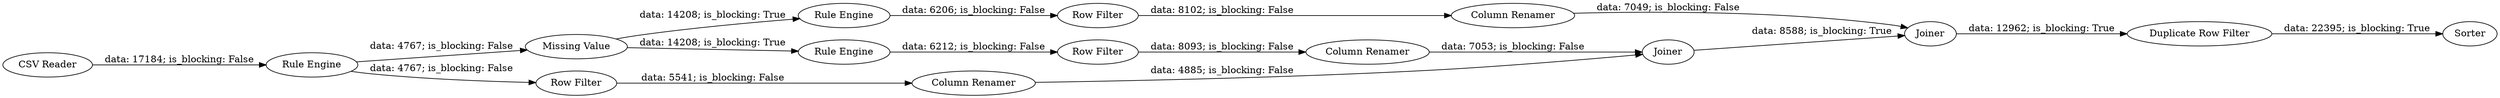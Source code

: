 digraph {
	"1139945659158762602_5" [label="Rule Engine"]
	"1139945659158762602_4" [label="Missing Value"]
	"1139945659158762602_11" [label="Row Filter"]
	"1139945659158762602_2" [label="CSV Reader"]
	"1139945659158762602_13" [label=Joiner]
	"1139945659158762602_9" [label="Column Renamer"]
	"1139945659158762602_10" [label="Column Renamer"]
	"1139945659158762602_14" [label=Joiner]
	"1139945659158762602_3" [label="Rule Engine"]
	"1139945659158762602_6" [label="Rule Engine"]
	"1139945659158762602_15" [label="Duplicate Row Filter"]
	"1139945659158762602_12" [label="Column Renamer"]
	"1139945659158762602_7" [label="Row Filter"]
	"1139945659158762602_16" [label=Sorter]
	"1139945659158762602_8" [label="Row Filter"]
	"1139945659158762602_14" -> "1139945659158762602_15" [label="data: 12962; is_blocking: True"]
	"1139945659158762602_8" -> "1139945659158762602_9" [label="data: 8102; is_blocking: False"]
	"1139945659158762602_4" -> "1139945659158762602_6" [label="data: 14208; is_blocking: True"]
	"1139945659158762602_3" -> "1139945659158762602_4" [label="data: 4767; is_blocking: False"]
	"1139945659158762602_3" -> "1139945659158762602_11" [label="data: 4767; is_blocking: False"]
	"1139945659158762602_9" -> "1139945659158762602_14" [label="data: 7049; is_blocking: False"]
	"1139945659158762602_4" -> "1139945659158762602_5" [label="data: 14208; is_blocking: True"]
	"1139945659158762602_6" -> "1139945659158762602_8" [label="data: 6206; is_blocking: False"]
	"1139945659158762602_5" -> "1139945659158762602_7" [label="data: 6212; is_blocking: False"]
	"1139945659158762602_11" -> "1139945659158762602_12" [label="data: 5541; is_blocking: False"]
	"1139945659158762602_7" -> "1139945659158762602_10" [label="data: 8093; is_blocking: False"]
	"1139945659158762602_12" -> "1139945659158762602_13" [label="data: 4885; is_blocking: False"]
	"1139945659158762602_13" -> "1139945659158762602_14" [label="data: 8588; is_blocking: True"]
	"1139945659158762602_15" -> "1139945659158762602_16" [label="data: 22395; is_blocking: True"]
	"1139945659158762602_2" -> "1139945659158762602_3" [label="data: 17184; is_blocking: False"]
	"1139945659158762602_10" -> "1139945659158762602_13" [label="data: 7053; is_blocking: False"]
	rankdir=LR
}
